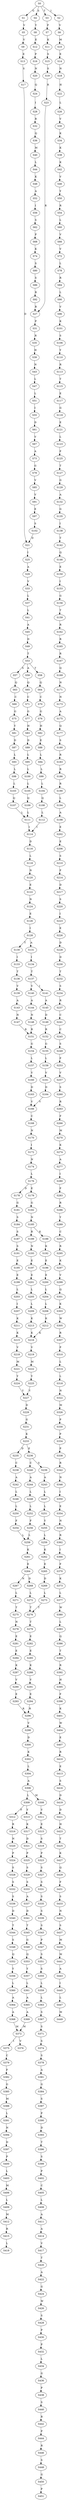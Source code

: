 strict digraph  {
	S0 -> S1 [ label = G ];
	S0 -> S2 [ label = I ];
	S0 -> S3 [ label = T ];
	S0 -> S4 [ label = S ];
	S1 -> S5 [ label = V ];
	S2 -> S6 [ label = V ];
	S3 -> S7 [ label = P ];
	S4 -> S8 [ label = Y ];
	S5 -> S9 [ label = V ];
	S6 -> S10 [ label = M ];
	S7 -> S11 [ label = K ];
	S8 -> S12 [ label = E ];
	S9 -> S13 [ label = E ];
	S10 -> S14 [ label = E ];
	S11 -> S15 [ label = S ];
	S12 -> S16 [ label = P ];
	S13 -> S17 [ label = S ];
	S14 -> S18 [ label = N ];
	S15 -> S19 [ label = S ];
	S16 -> S20 [ label = N ];
	S17 -> S21 [ label = D ];
	S18 -> S22 [ label = H ];
	S19 -> S23 [ label = R ];
	S20 -> S24 [ label = Q ];
	S21 -> S25 [ label = I ];
	S22 -> S26 [ label = L ];
	S23 -> S27 [ label = R ];
	S24 -> S28 [ label = I ];
	S25 -> S29 [ label = A ];
	S26 -> S30 [ label = V ];
	S27 -> S31 [ label = P ];
	S28 -> S32 [ label = R ];
	S29 -> S33 [ label = V ];
	S30 -> S34 [ label = K ];
	S31 -> S35 [ label = R ];
	S32 -> S36 [ label = Q ];
	S33 -> S37 [ label = L ];
	S34 -> S38 [ label = K ];
	S35 -> S39 [ label = H ];
	S36 -> S40 [ label = M ];
	S37 -> S41 [ label = L ];
	S38 -> S42 [ label = K ];
	S39 -> S43 [ label = N ];
	S40 -> S44 [ label = L ];
	S41 -> S45 [ label = A ];
	S42 -> S46 [ label = V ];
	S43 -> S47 [ label = L ];
	S44 -> S48 [ label = K ];
	S45 -> S49 [ label = D ];
	S46 -> S50 [ label = Y ];
	S47 -> S51 [ label = L ];
	S48 -> S52 [ label = A ];
	S49 -> S53 [ label = T ];
	S50 -> S54 [ label = R ];
	S51 -> S55 [ label = I ];
	S52 -> S56 [ label = I ];
	S53 -> S57 [ label = S ];
	S53 -> S58 [ label = T ];
	S53 -> S59 [ label = A ];
	S54 -> S60 [ label = L ];
	S55 -> S61 [ label = D ];
	S56 -> S62 [ label = S ];
	S57 -> S63 [ label = Q ];
	S58 -> S64 [ label = Q ];
	S59 -> S65 [ label = Q ];
	S60 -> S66 [ label = V ];
	S61 -> S67 [ label = V ];
	S62 -> S68 [ label = P ];
	S63 -> S69 [ label = C ];
	S64 -> S70 [ label = C ];
	S65 -> S71 [ label = C ];
	S66 -> S72 [ label = V ];
	S67 -> S73 [ label = A ];
	S68 -> S74 [ label = K ];
	S69 -> S75 [ label = G ];
	S70 -> S76 [ label = G ];
	S71 -> S77 [ label = G ];
	S72 -> S78 [ label = L ];
	S73 -> S79 [ label = G ];
	S74 -> S80 [ label = S ];
	S75 -> S81 [ label = Y ];
	S76 -> S82 [ label = H ];
	S77 -> S83 [ label = H ];
	S78 -> S84 [ label = R ];
	S79 -> S85 [ label = V ];
	S80 -> S86 [ label = S ];
	S81 -> S87 [ label = D ];
	S82 -> S88 [ label = E ];
	S83 -> S89 [ label = D ];
	S84 -> S90 [ label = L ];
	S85 -> S91 [ label = V ];
	S86 -> S92 [ label = R ];
	S87 -> S93 [ label = L ];
	S88 -> S94 [ label = L ];
	S89 -> S95 [ label = L ];
	S90 -> S96 [ label = V ];
	S91 -> S97 [ label = E ];
	S92 -> S27 [ label = R ];
	S93 -> S98 [ label = L ];
	S94 -> S99 [ label = L ];
	S95 -> S100 [ label = L ];
	S96 -> S101 [ label = K ];
	S97 -> S102 [ label = S ];
	S98 -> S103 [ label = L ];
	S99 -> S104 [ label = L ];
	S100 -> S105 [ label = L ];
	S101 -> S106 [ label = S ];
	S102 -> S21 [ label = D ];
	S103 -> S107 [ label = Q ];
	S104 -> S108 [ label = Q ];
	S105 -> S109 [ label = Q ];
	S106 -> S110 [ label = Y ];
	S107 -> S111 [ label = L ];
	S108 -> S112 [ label = L ];
	S109 -> S111 [ label = L ];
	S110 -> S113 [ label = R ];
	S111 -> S114 [ label = I ];
	S112 -> S114 [ label = I ];
	S113 -> S115 [ label = T ];
	S114 -> S116 [ label = D ];
	S115 -> S117 [ label = E ];
	S116 -> S118 [ label = L ];
	S117 -> S119 [ label = G ];
	S118 -> S120 [ label = N ];
	S119 -> S121 [ label = E ];
	S120 -> S122 [ label = E ];
	S121 -> S123 [ label = L ];
	S122 -> S124 [ label = N ];
	S123 -> S125 [ label = F ];
	S124 -> S126 [ label = E ];
	S125 -> S127 [ label = T ];
	S126 -> S128 [ label = I ];
	S127 -> S129 [ label = G ];
	S128 -> S130 [ label = T ];
	S128 -> S131 [ label = A ];
	S129 -> S132 [ label = A ];
	S130 -> S133 [ label = I ];
	S131 -> S134 [ label = I ];
	S132 -> S135 [ label = G ];
	S133 -> S136 [ label = T ];
	S134 -> S137 [ label = T ];
	S135 -> S138 [ label = I ];
	S136 -> S139 [ label = V ];
	S137 -> S140 [ label = V ];
	S137 -> S141 [ label = I ];
	S138 -> S142 [ label = T ];
	S139 -> S143 [ label = A ];
	S140 -> S144 [ label = A ];
	S141 -> S145 [ label = A ];
	S142 -> S146 [ label = Q ];
	S143 -> S147 [ label = N ];
	S144 -> S148 [ label = N ];
	S145 -> S149 [ label = D ];
	S146 -> S150 [ label = E ];
	S147 -> S151 [ label = R ];
	S148 -> S151 [ label = R ];
	S149 -> S152 [ label = R ];
	S150 -> S153 [ label = I ];
	S151 -> S154 [ label = G ];
	S152 -> S155 [ label = G ];
	S153 -> S156 [ label = G ];
	S154 -> S157 [ label = L ];
	S155 -> S158 [ label = L ];
	S156 -> S159 [ label = T ];
	S157 -> S160 [ label = V ];
	S158 -> S161 [ label = V ];
	S159 -> S162 [ label = R ];
	S160 -> S163 [ label = D ];
	S161 -> S164 [ label = D ];
	S162 -> S165 [ label = R ];
	S163 -> S166 [ label = V ];
	S164 -> S166 [ label = V ];
	S165 -> S167 [ label = R ];
	S166 -> S168 [ label = C ];
	S167 -> S169 [ label = Q ];
	S168 -> S170 [ label = N ];
	S169 -> S171 [ label = N ];
	S170 -> S172 [ label = I ];
	S171 -> S173 [ label = N ];
	S172 -> S174 [ label = N ];
	S173 -> S175 [ label = A ];
	S174 -> S176 [ label = L ];
	S175 -> S177 [ label = Q ];
	S176 -> S178 [ label = D ];
	S176 -> S179 [ label = E ];
	S177 -> S180 [ label = S ];
	S178 -> S181 [ label = G ];
	S179 -> S182 [ label = G ];
	S180 -> S183 [ label = R ];
	S181 -> S184 [ label = S ];
	S182 -> S185 [ label = N ];
	S183 -> S186 [ label = R ];
	S184 -> S187 [ label = S ];
	S185 -> S188 [ label = K ];
	S185 -> S189 [ label = R ];
	S186 -> S190 [ label = R ];
	S187 -> S191 [ label = S ];
	S188 -> S192 [ label = K ];
	S189 -> S193 [ label = N ];
	S190 -> S194 [ label = L ];
	S191 -> S195 [ label = E ];
	S192 -> S196 [ label = E ];
	S193 -> S197 [ label = E ];
	S194 -> S198 [ label = A ];
	S195 -> S199 [ label = E ];
	S196 -> S200 [ label = E ];
	S197 -> S201 [ label = E ];
	S198 -> S202 [ label = E ];
	S199 -> S203 [ label = L ];
	S200 -> S204 [ label = L ];
	S201 -> S205 [ label = L ];
	S202 -> S206 [ label = E ];
	S203 -> S207 [ label = I ];
	S204 -> S208 [ label = L ];
	S205 -> S209 [ label = L ];
	S206 -> S210 [ label = S ];
	S207 -> S211 [ label = K ];
	S208 -> S212 [ label = K ];
	S209 -> S213 [ label = K ];
	S210 -> S214 [ label = F ];
	S211 -> S215 [ label = K ];
	S212 -> S216 [ label = K ];
	S213 -> S216 [ label = K ];
	S214 -> S217 [ label = D ];
	S215 -> S218 [ label = V ];
	S216 -> S219 [ label = V ];
	S217 -> S220 [ label = S ];
	S218 -> S221 [ label = M ];
	S219 -> S222 [ label = M ];
	S220 -> S223 [ label = I ];
	S221 -> S224 [ label = Y ];
	S222 -> S225 [ label = Y ];
	S223 -> S226 [ label = E ];
	S224 -> S227 [ label = Y ];
	S225 -> S227 [ label = Y ];
	S226 -> S228 [ label = D ];
	S227 -> S229 [ label = D ];
	S228 -> S230 [ label = D ];
	S229 -> S231 [ label = G ];
	S230 -> S232 [ label = T ];
	S231 -> S233 [ label = K ];
	S232 -> S234 [ label = S ];
	S233 -> S235 [ label = D ];
	S233 -> S236 [ label = E ];
	S234 -> S237 [ label = R ];
	S235 -> S238 [ label = C ];
	S236 -> S239 [ label = S ];
	S236 -> S240 [ label = C ];
	S237 -> S241 [ label = C ];
	S238 -> S242 [ label = A ];
	S239 -> S243 [ label = A ];
	S240 -> S244 [ label = A ];
	S241 -> S245 [ label = C ];
	S242 -> S246 [ label = L ];
	S243 -> S247 [ label = L ];
	S244 -> S248 [ label = L ];
	S245 -> S249 [ label = S ];
	S246 -> S250 [ label = L ];
	S247 -> S251 [ label = L ];
	S248 -> S252 [ label = L ];
	S249 -> S253 [ label = F ];
	S250 -> S254 [ label = F ];
	S251 -> S255 [ label = Y ];
	S252 -> S256 [ label = F ];
	S253 -> S257 [ label = V ];
	S254 -> S258 [ label = L ];
	S255 -> S259 [ label = L ];
	S256 -> S258 [ label = L ];
	S257 -> S260 [ label = S ];
	S258 -> S261 [ label = K ];
	S259 -> S262 [ label = K ];
	S260 -> S263 [ label = R ];
	S261 -> S264 [ label = E ];
	S262 -> S265 [ label = E ];
	S263 -> S266 [ label = F ];
	S264 -> S267 [ label = N ];
	S264 -> S268 [ label = D ];
	S265 -> S269 [ label = D ];
	S266 -> S270 [ label = M ];
	S267 -> S271 [ label = L ];
	S268 -> S272 [ label = L ];
	S269 -> S273 [ label = L ];
	S270 -> S274 [ label = K ];
	S271 -> S275 [ label = T ];
	S272 -> S276 [ label = T ];
	S273 -> S276 [ label = T ];
	S274 -> S277 [ label = A ];
	S275 -> S278 [ label = N ];
	S276 -> S279 [ label = T ];
	S277 -> S280 [ label = I ];
	S278 -> S281 [ label = E ];
	S279 -> S282 [ label = E ];
	S280 -> S283 [ label = F ];
	S281 -> S284 [ label = E ];
	S282 -> S285 [ label = E ];
	S283 -> S286 [ label = R ];
	S284 -> S287 [ label = K ];
	S285 -> S288 [ label = K ];
	S286 -> S289 [ label = Y ];
	S287 -> S290 [ label = V ];
	S288 -> S291 [ label = V ];
	S289 -> S292 [ label = C ];
	S290 -> S293 [ label = E ];
	S291 -> S294 [ label = E ];
	S292 -> S295 [ label = R ];
	S293 -> S296 [ label = R ];
	S294 -> S296 [ label = R ];
	S295 -> S297 [ label = K ];
	S296 -> S298 [ label = V ];
	S297 -> S299 [ label = V ];
	S298 -> S300 [ label = D ];
	S299 -> S301 [ label = Q ];
	S300 -> S302 [ label = K ];
	S301 -> S303 [ label = K ];
	S302 -> S304 [ label = L ];
	S303 -> S305 [ label = W ];
	S304 -> S306 [ label = A ];
	S305 -> S307 [ label = R ];
	S306 -> S308 [ label = M ];
	S306 -> S309 [ label = L ];
	S307 -> S310 [ label = P ];
	S308 -> S311 [ label = V ];
	S309 -> S312 [ label = F ];
	S309 -> S313 [ label = Y ];
	S310 -> S314 [ label = L ];
	S311 -> S315 [ label = E ];
	S312 -> S316 [ label = R ];
	S313 -> S317 [ label = K ];
	S314 -> S318 [ label = L ];
	S315 -> S319 [ label = S ];
	S316 -> S320 [ label = N ];
	S317 -> S321 [ label = D ];
	S318 -> S322 [ label = N ];
	S319 -> S323 [ label = P ];
	S320 -> S324 [ label = P ];
	S321 -> S325 [ label = P ];
	S322 -> S326 [ label = M ];
	S323 -> S327 [ label = S ];
	S324 -> S328 [ label = S ];
	S325 -> S329 [ label = S ];
	S326 -> S330 [ label = P ];
	S327 -> S331 [ label = S ];
	S328 -> S332 [ label = S ];
	S329 -> S333 [ label = S ];
	S330 -> S334 [ label = P ];
	S331 -> S335 [ label = S ];
	S332 -> S336 [ label = S ];
	S333 -> S337 [ label = A ];
	S334 -> S338 [ label = P ];
	S335 -> S339 [ label = S ];
	S336 -> S340 [ label = D ];
	S337 -> S341 [ label = D ];
	S338 -> S342 [ label = R ];
	S339 -> S343 [ label = S ];
	S340 -> S344 [ label = T ];
	S341 -> S345 [ label = T ];
	S342 -> S346 [ label = N ];
	S343 -> S347 [ label = P ];
	S344 -> S348 [ label = S ];
	S345 -> S349 [ label = G ];
	S346 -> S350 [ label = I ];
	S347 -> S351 [ label = S ];
	S348 -> S352 [ label = Q ];
	S349 -> S353 [ label = Q ];
	S350 -> S354 [ label = E ];
	S351 -> S355 [ label = S ];
	S352 -> S356 [ label = Y ];
	S353 -> S357 [ label = Y ];
	S354 -> S358 [ label = N ];
	S355 -> S359 [ label = L ];
	S356 -> S360 [ label = L ];
	S357 -> S361 [ label = L ];
	S358 -> S362 [ label = R ];
	S359 -> S363 [ label = L ];
	S360 -> S364 [ label = A ];
	S361 -> S365 [ label = A ];
	S362 -> S366 [ label = I ];
	S363 -> S367 [ label = S ];
	S364 -> S368 [ label = A ];
	S365 -> S369 [ label = A ];
	S366 -> S370 [ label = F ];
	S367 -> S371 [ label = S ];
	S368 -> S372 [ label = M ];
	S369 -> S372 [ label = M ];
	S370 -> S373 [ label = K ];
	S371 -> S374 [ label = S ];
	S372 -> S375 [ label = I ];
	S372 -> S376 [ label = V ];
	S373 -> S377 [ label = L ];
	S374 -> S378 [ label = S ];
	S375 -> S379 [ label = C ];
	S377 -> S380 [ label = W ];
	S378 -> S381 [ label = A ];
	S379 -> S382 [ label = F ];
	S380 -> S383 [ label = L ];
	S381 -> S384 [ label = G ];
	S382 -> S385 [ label = G ];
	S383 -> S386 [ label = Q ];
	S384 -> S387 [ label = S ];
	S385 -> S388 [ label = M ];
	S386 -> S389 [ label = T ];
	S387 -> S390 [ label = P ];
	S388 -> S391 [ label = L ];
	S389 -> S392 [ label = R ];
	S390 -> S393 [ label = D ];
	S391 -> S394 [ label = N ];
	S392 -> S395 [ label = H ];
	S393 -> S396 [ label = T ];
	S394 -> S397 [ label = D ];
	S395 -> S398 [ label = F ];
	S396 -> S399 [ label = S ];
	S397 -> S400 [ label = P ];
	S398 -> S401 [ label = K ];
	S399 -> S402 [ label = P ];
	S400 -> S403 [ label = L ];
	S401 -> S404 [ label = W ];
	S402 -> S405 [ label = C ];
	S403 -> S406 [ label = M ];
	S404 -> S407 [ label = E ];
	S405 -> S408 [ label = L ];
	S406 -> S409 [ label = L ];
	S407 -> S410 [ label = R ];
	S408 -> S411 [ label = A ];
	S409 -> S412 [ label = M ];
	S410 -> S413 [ label = E ];
	S411 -> S414 [ label = A ];
	S412 -> S415 [ label = R ];
	S413 -> S416 [ label = S ];
	S414 -> S417 [ label = V ];
	S415 -> S418 [ label = L ];
	S416 -> S419 [ label = D ];
	S417 -> S420 [ label = T ];
	S419 -> S421 [ label = D ];
	S420 -> S422 [ label = A ];
	S421 -> S423 [ label = H ];
	S422 -> S424 [ label = G ];
	S423 -> S425 [ label = T ];
	S424 -> S426 [ label = W ];
	S425 -> S427 [ label = K ];
	S426 -> S428 [ label = S ];
	S427 -> S429 [ label = Q ];
	S428 -> S430 [ label = P ];
	S429 -> S431 [ label = F ];
	S430 -> S432 [ label = P ];
	S431 -> S433 [ label = S ];
	S432 -> S434 [ label = L ];
	S433 -> S435 [ label = N ];
	S434 -> S436 [ label = G ];
	S435 -> S437 [ label = S ];
	S436 -> S438 [ label = P ];
	S437 -> S439 [ label = M ];
	S438 -> S440 [ label = S ];
	S439 -> S441 [ label = M ];
	S440 -> S442 [ label = R ];
	S441 -> S443 [ label = A ];
	S442 -> S444 [ label = P ];
	S443 -> S445 [ label = I ];
	S444 -> S446 [ label = R ];
	S445 -> S447 [ label = L ];
	S446 -> S448 [ label = S ];
	S447 -> S449 [ label = M ];
	S448 -> S450 [ label = G ];
	S450 -> S451 [ label = P ];
}
